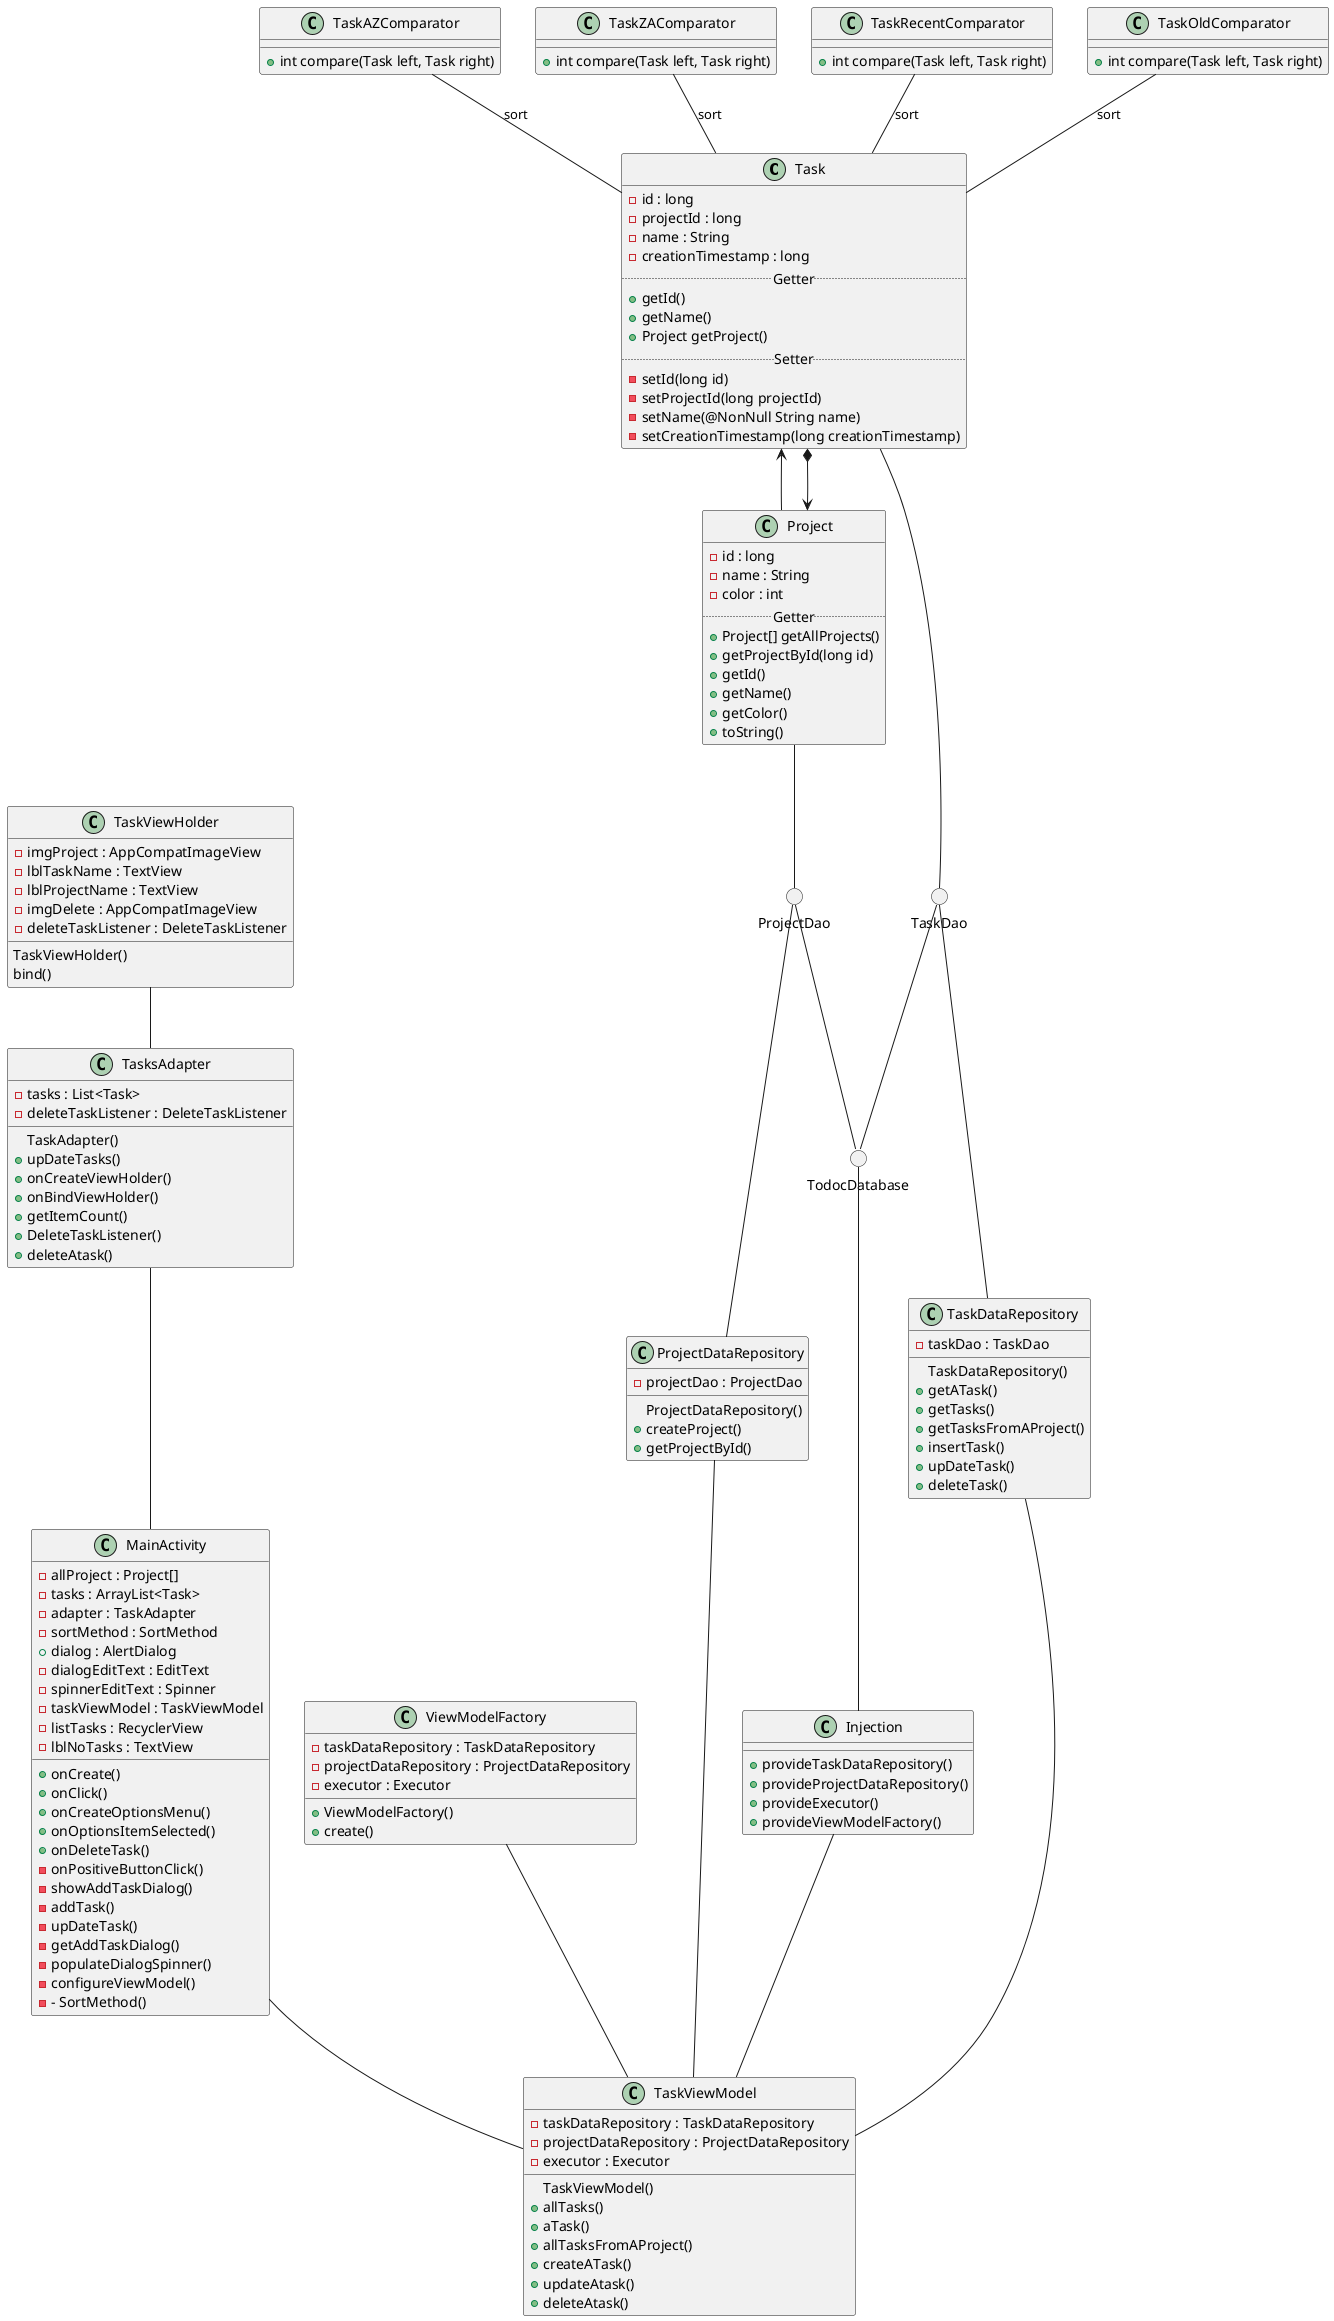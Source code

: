 @startuml Todoc Classes Diagram
class Task {
 - id : long
 - projectId : long
 - name : String
 - creationTimestamp : long
 ..Getter..
 + getId()
 + getName()
 + Project getProject()
 ..Setter..
 - setId(long id)
 - setProjectId(long projectId)
 - setName(@NonNull String name)
 - setCreationTimestamp(long creationTimestamp)
 }

class TaskAZComparator {
 + int compare(Task left, Task right)
 }

class TaskZAComparator {
 + int compare(Task left, Task right)
 }

class TaskRecentComparator {
+ int compare(Task left, Task right)
 }

class TaskOldComparator {
 + int compare(Task left, Task right)
 }

class Project {
 - id : long
 - name : String
 - color : int
 ..Getter..
 + Project[] getAllProjects()
 + getProjectById(long id)
 + getId()
 + getName()
 + getColor()
 + toString()
 }

Project <--* Task
Task <-- Project

TaskAZComparator -- Task : sort
TaskZAComparator -- Task : sort
TaskRecentComparator -- Task : sort
TaskOldComparator -- Task : sort

class MainActivity {
 - allProject : Project[]
 - tasks : ArrayList<Task>
 - adapter : TaskAdapter
 - sortMethod : SortMethod
 + dialog : AlertDialog
 - dialogEditText : EditText
 - spinnerEditText : Spinner
 - taskViewModel : TaskViewModel
 - listTasks : RecyclerView
 - lblNoTasks : TextView

 + onCreate()
 + onClick()
 + onCreateOptionsMenu()
 + onOptionsItemSelected()
 + onDeleteTask()
 - onPositiveButtonClick()
 - showAddTaskDialog()
 - addTask()
 - upDateTask()
 - getAddTaskDialog()
 - populateDialogSpinner()
 - configureViewModel()
 - - SortMethod()
 }

 circle TaskDao

 circle TodocDatabase

 circle ProjectDao

 class TaskDataRepository {
  - taskDao : TaskDao

    TaskDataRepository()
  + getATask()
  + getTasks()
  + getTasksFromAProject()
  + insertTask()
  + upDateTask()
  + deleteTask()
  }

 class ProjectDataRepository {
  - projectDao : ProjectDao

    ProjectDataRepository()
  + createProject()
  + getProjectById()
  }

 class ViewModelFactory {
 - taskDataRepository : TaskDataRepository
 - projectDataRepository : ProjectDataRepository
 - executor : Executor

 + ViewModelFactory()
 + create()
 }

class TaskViewModel {
 - taskDataRepository : TaskDataRepository
 - projectDataRepository : ProjectDataRepository
 - executor : Executor

   TaskViewModel()
 + allTasks()
 + aTask()
 + allTasksFromAProject()
 + createATask()
 + updateAtask()
 + deleteAtask()
 }

 class Injection{
 + provideTaskDataRepository()
 + provideProjectDataRepository()
 + provideExecutor()
 + provideViewModelFactory()
 }

 class TasksAdapter {
  - tasks : List<Task>
  - deleteTaskListener : DeleteTaskListener

    TaskAdapter()
  + upDateTasks()
  + onCreateViewHolder()
  + onBindViewHolder()
  + getItemCount()
  + DeleteTaskListener()
  + deleteAtask()
  }

  class TaskViewHolder {
  - imgProject : AppCompatImageView
  - lblTaskName : TextView
  - lblProjectName : TextView
  - imgDelete : AppCompatImageView
  - deleteTaskListener : DeleteTaskListener

   TaskViewHolder()
   bind()
  }

  TaskViewHolder -- TasksAdapter
  MainActivity -- TaskViewModel
  ViewModelFactory -- TaskViewModel
  TaskDataRepository -- TaskViewModel
  ProjectDataRepository -- TaskViewModel
  TodocDatabase -- Injection
  Injection -- TaskViewModel
  ProjectDao -- ProjectDataRepository
  TaskDao -- TaskDataRepository
  TasksAdapter -- MainActivity
  Task -- TaskDao
  Project -- ProjectDao
  TaskDao -- TodocDatabase
  ProjectDao -- TodocDatabase

@enduml
